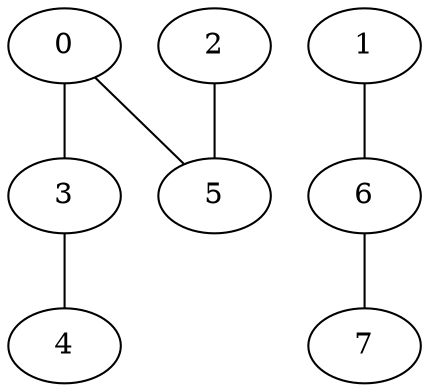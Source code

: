 graph "sampletest150-mod4_image8.bmp" {
	0	 [type=corner,
		x=263,
		y=128];
	3	 [type=corner,
		x=157,
		y=285];
	0 -- 3	 [angle0="-.98",
		frequency=1,
		type0=line];
	5	 [type=corner,
		x=407,
		y=346];
	0 -- 5	 [angle0=".99",
		frequency=1,
		type0=line];
	1	 [type=corner,
		x=450,
		y=195];
	6	 [type=intersection,
		x=153,
		y=83];
	1 -- 6	 [angle0="396.42",
		angle1="408.41",
		frequency=2,
		type0=arc,
		type1=arc];
	2	 [type=endpoint,
		x=403,
		y=361];
	2 -- 5	 [angle0="-1.31",
		frequency=1,
		type0=line];
	4	 [type=endpoint,
		x=94,
		y=367];
	3 -- 4	 [angle0="-.92",
		frequency=1,
		type0=line];
	7	 [type=endpoint,
		x=202,
		y=109];
	6 -- 7	 [angle0=".49",
		frequency=1,
		type0=line];
}
